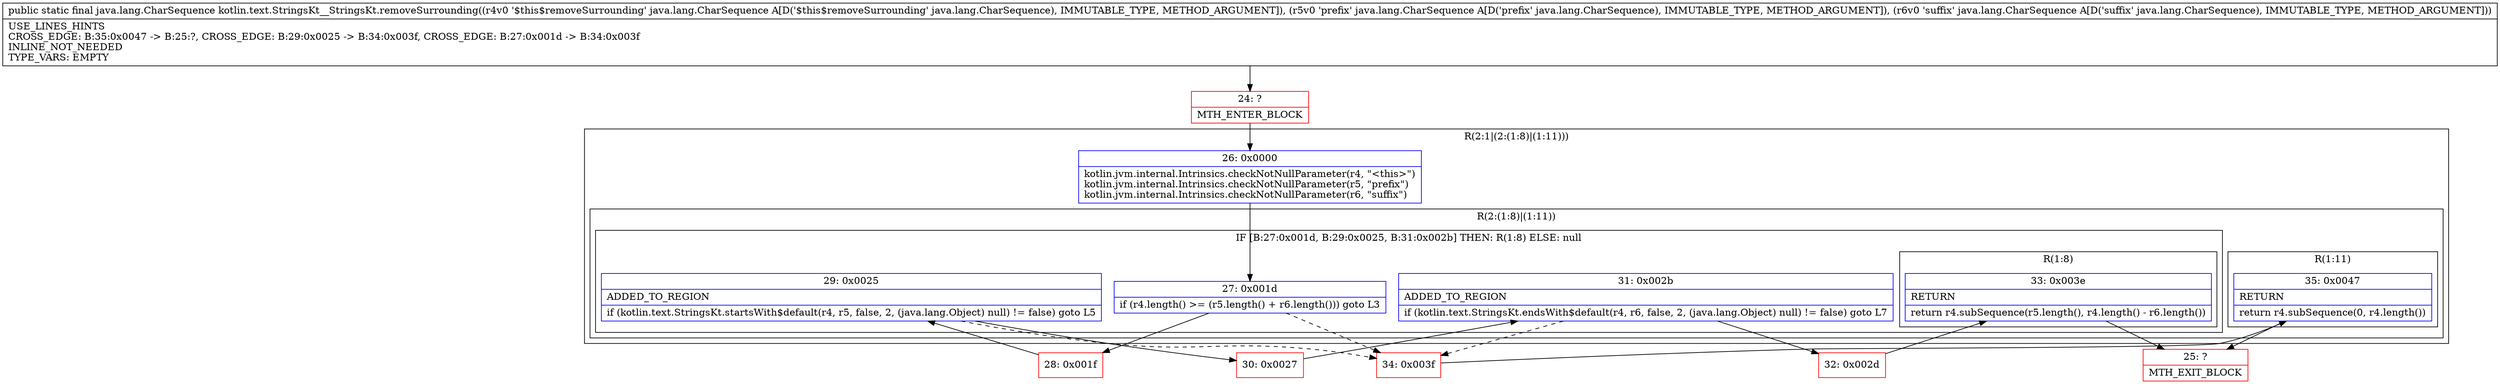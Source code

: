 digraph "CFG forkotlin.text.StringsKt__StringsKt.removeSurrounding(Ljava\/lang\/CharSequence;Ljava\/lang\/CharSequence;Ljava\/lang\/CharSequence;)Ljava\/lang\/CharSequence;" {
subgraph cluster_Region_1537059012 {
label = "R(2:1|(2:(1:8)|(1:11)))";
node [shape=record,color=blue];
Node_26 [shape=record,label="{26\:\ 0x0000|kotlin.jvm.internal.Intrinsics.checkNotNullParameter(r4, \"\<this\>\")\lkotlin.jvm.internal.Intrinsics.checkNotNullParameter(r5, \"prefix\")\lkotlin.jvm.internal.Intrinsics.checkNotNullParameter(r6, \"suffix\")\l}"];
subgraph cluster_Region_2069417342 {
label = "R(2:(1:8)|(1:11))";
node [shape=record,color=blue];
subgraph cluster_IfRegion_1667751995 {
label = "IF [B:27:0x001d, B:29:0x0025, B:31:0x002b] THEN: R(1:8) ELSE: null";
node [shape=record,color=blue];
Node_27 [shape=record,label="{27\:\ 0x001d|if (r4.length() \>= (r5.length() + r6.length())) goto L3\l}"];
Node_29 [shape=record,label="{29\:\ 0x0025|ADDED_TO_REGION\l|if (kotlin.text.StringsKt.startsWith$default(r4, r5, false, 2, (java.lang.Object) null) != false) goto L5\l}"];
Node_31 [shape=record,label="{31\:\ 0x002b|ADDED_TO_REGION\l|if (kotlin.text.StringsKt.endsWith$default(r4, r6, false, 2, (java.lang.Object) null) != false) goto L7\l}"];
subgraph cluster_Region_1066938989 {
label = "R(1:8)";
node [shape=record,color=blue];
Node_33 [shape=record,label="{33\:\ 0x003e|RETURN\l|return r4.subSequence(r5.length(), r4.length() \- r6.length())\l}"];
}
}
subgraph cluster_Region_158688978 {
label = "R(1:11)";
node [shape=record,color=blue];
Node_35 [shape=record,label="{35\:\ 0x0047|RETURN\l|return r4.subSequence(0, r4.length())\l}"];
}
}
}
Node_24 [shape=record,color=red,label="{24\:\ ?|MTH_ENTER_BLOCK\l}"];
Node_28 [shape=record,color=red,label="{28\:\ 0x001f}"];
Node_30 [shape=record,color=red,label="{30\:\ 0x0027}"];
Node_32 [shape=record,color=red,label="{32\:\ 0x002d}"];
Node_25 [shape=record,color=red,label="{25\:\ ?|MTH_EXIT_BLOCK\l}"];
Node_34 [shape=record,color=red,label="{34\:\ 0x003f}"];
MethodNode[shape=record,label="{public static final java.lang.CharSequence kotlin.text.StringsKt__StringsKt.removeSurrounding((r4v0 '$this$removeSurrounding' java.lang.CharSequence A[D('$this$removeSurrounding' java.lang.CharSequence), IMMUTABLE_TYPE, METHOD_ARGUMENT]), (r5v0 'prefix' java.lang.CharSequence A[D('prefix' java.lang.CharSequence), IMMUTABLE_TYPE, METHOD_ARGUMENT]), (r6v0 'suffix' java.lang.CharSequence A[D('suffix' java.lang.CharSequence), IMMUTABLE_TYPE, METHOD_ARGUMENT]))  | USE_LINES_HINTS\lCROSS_EDGE: B:35:0x0047 \-\> B:25:?, CROSS_EDGE: B:29:0x0025 \-\> B:34:0x003f, CROSS_EDGE: B:27:0x001d \-\> B:34:0x003f\lINLINE_NOT_NEEDED\lTYPE_VARS: EMPTY\l}"];
MethodNode -> Node_24;Node_26 -> Node_27;
Node_27 -> Node_28;
Node_27 -> Node_34[style=dashed];
Node_29 -> Node_30;
Node_29 -> Node_34[style=dashed];
Node_31 -> Node_32;
Node_31 -> Node_34[style=dashed];
Node_33 -> Node_25;
Node_35 -> Node_25;
Node_24 -> Node_26;
Node_28 -> Node_29;
Node_30 -> Node_31;
Node_32 -> Node_33;
Node_34 -> Node_35;
}

